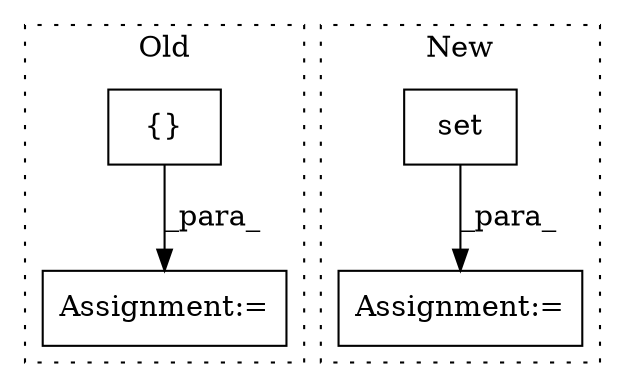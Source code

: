 digraph G {
subgraph cluster0 {
1 [label="{}" a="4" s="23905" l="2" shape="box"];
4 [label="Assignment:=" a="7" s="23861" l="1" shape="box"];
label = "Old";
style="dotted";
}
subgraph cluster1 {
2 [label="set" a="32" s="23800" l="5" shape="box"];
3 [label="Assignment:=" a="7" s="23799" l="1" shape="box"];
label = "New";
style="dotted";
}
1 -> 4 [label="_para_"];
2 -> 3 [label="_para_"];
}